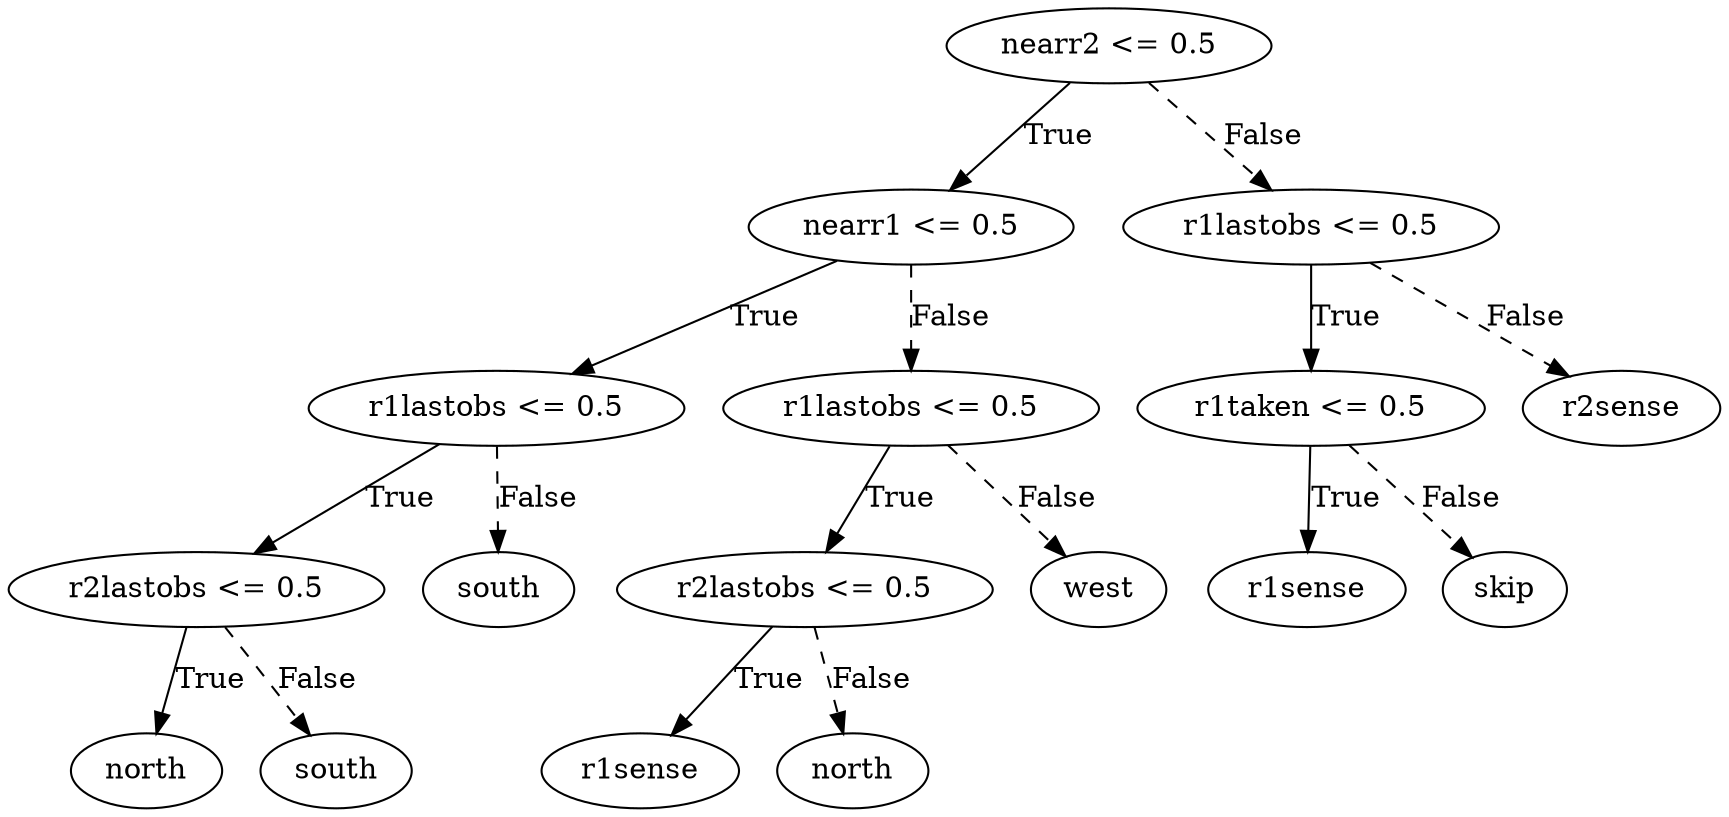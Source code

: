 digraph {
0 [label="nearr2 <= 0.5"];
1 [label="nearr1 <= 0.5"];
2 [label="r1lastobs <= 0.5"];
3 [label="r2lastobs <= 0.5"];
4 [label="north"];
3 -> 4 [label="True"];
5 [label="south"];
3 -> 5 [style="dashed", label="False"];
2 -> 3 [label="True"];
6 [label="south"];
2 -> 6 [style="dashed", label="False"];
1 -> 2 [label="True"];
7 [label="r1lastobs <= 0.5"];
8 [label="r2lastobs <= 0.5"];
9 [label="r1sense"];
8 -> 9 [label="True"];
10 [label="north"];
8 -> 10 [style="dashed", label="False"];
7 -> 8 [label="True"];
11 [label="west"];
7 -> 11 [style="dashed", label="False"];
1 -> 7 [style="dashed", label="False"];
0 -> 1 [label="True"];
12 [label="r1lastobs <= 0.5"];
13 [label="r1taken <= 0.5"];
14 [label="r1sense"];
13 -> 14 [label="True"];
15 [label="skip"];
13 -> 15 [style="dashed", label="False"];
12 -> 13 [label="True"];
16 [label="r2sense"];
12 -> 16 [style="dashed", label="False"];
0 -> 12 [style="dashed", label="False"];

}
